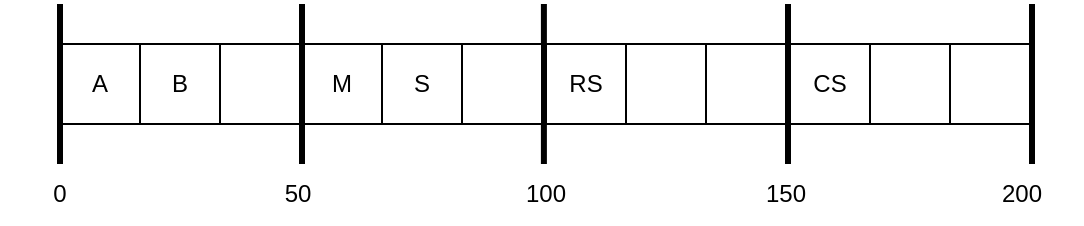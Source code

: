 <mxfile version="20.5.1" type="device"><diagram id="0-p9OxanNakZbNzmGNpJ" name="Page-1"><mxGraphModel dx="677" dy="341" grid="1" gridSize="10" guides="1" tooltips="1" connect="1" arrows="1" fold="1" page="1" pageScale="1" pageWidth="850" pageHeight="1100" math="0" shadow="0"><root><mxCell id="0"/><mxCell id="1" parent="0"/><mxCell id="i9zEavQtKPm1DdgbwSPk-1" value="S" style="rounded=0;whiteSpace=wrap;html=1;" parent="1" vertex="1"><mxGeometry x="358" y="320" width="40" height="40" as="geometry"/></mxCell><mxCell id="i9zEavQtKPm1DdgbwSPk-2" value="RS" style="rounded=0;whiteSpace=wrap;html=1;" parent="1" vertex="1"><mxGeometry x="440" y="320" width="40" height="40" as="geometry"/></mxCell><mxCell id="i9zEavQtKPm1DdgbwSPk-3" value="" style="rounded=0;whiteSpace=wrap;html=1;" parent="1" vertex="1"><mxGeometry x="480" y="320" width="40" height="40" as="geometry"/></mxCell><mxCell id="i9zEavQtKPm1DdgbwSPk-4" value="M" style="rounded=0;whiteSpace=wrap;html=1;" parent="1" vertex="1"><mxGeometry x="318" y="320" width="40" height="40" as="geometry"/></mxCell><mxCell id="i9zEavQtKPm1DdgbwSPk-5" value="B" style="rounded=0;whiteSpace=wrap;html=1;" parent="1" vertex="1"><mxGeometry x="237" y="320" width="40" height="40" as="geometry"/></mxCell><mxCell id="i9zEavQtKPm1DdgbwSPk-6" value="CS" style="rounded=0;whiteSpace=wrap;html=1;" parent="1" vertex="1"><mxGeometry x="562" y="320" width="40" height="40" as="geometry"/></mxCell><mxCell id="i9zEavQtKPm1DdgbwSPk-7" value="A" style="rounded=0;whiteSpace=wrap;html=1;" parent="1" vertex="1"><mxGeometry x="197" y="320" width="40" height="40" as="geometry"/></mxCell><mxCell id="i9zEavQtKPm1DdgbwSPk-8" value="" style="rounded=0;whiteSpace=wrap;html=1;" parent="1" vertex="1"><mxGeometry x="602" y="320" width="40" height="40" as="geometry"/></mxCell><mxCell id="i9zEavQtKPm1DdgbwSPk-9" value="" style="endArrow=none;html=1;rounded=0;strokeWidth=3;strokeColor=default;" parent="1" edge="1"><mxGeometry width="50" height="50" relative="1" as="geometry"><mxPoint x="318" y="300" as="sourcePoint"/><mxPoint x="318" y="380" as="targetPoint"/></mxGeometry></mxCell><mxCell id="i9zEavQtKPm1DdgbwSPk-13" value="50" style="text;html=1;strokeColor=none;fillColor=none;align=center;verticalAlign=middle;whiteSpace=wrap;rounded=0;" parent="1" vertex="1"><mxGeometry x="286" y="380" width="60" height="30" as="geometry"/></mxCell><mxCell id="i9zEavQtKPm1DdgbwSPk-10" value="" style="endArrow=none;html=1;rounded=0;strokeWidth=3;strokeColor=default;" parent="1" edge="1"><mxGeometry width="50" height="50" relative="1" as="geometry"><mxPoint x="438.95" y="300" as="sourcePoint"/><mxPoint x="438.95" y="380" as="targetPoint"/></mxGeometry></mxCell><mxCell id="i9zEavQtKPm1DdgbwSPk-11" value="" style="endArrow=none;html=1;rounded=0;strokeWidth=3;strokeColor=default;" parent="1" edge="1"><mxGeometry width="50" height="50" relative="1" as="geometry"><mxPoint x="561" y="300" as="sourcePoint"/><mxPoint x="561" y="380" as="targetPoint"/></mxGeometry></mxCell><mxCell id="i9zEavQtKPm1DdgbwSPk-14" value="100" style="text;html=1;strokeColor=none;fillColor=none;align=center;verticalAlign=middle;whiteSpace=wrap;rounded=0;" parent="1" vertex="1"><mxGeometry x="410" y="380" width="60" height="30" as="geometry"/></mxCell><mxCell id="i9zEavQtKPm1DdgbwSPk-15" value="150" style="text;html=1;strokeColor=none;fillColor=none;align=center;verticalAlign=middle;whiteSpace=wrap;rounded=0;" parent="1" vertex="1"><mxGeometry x="530" y="380" width="60" height="30" as="geometry"/></mxCell><mxCell id="i9zEavQtKPm1DdgbwSPk-16" value="200" style="text;html=1;strokeColor=none;fillColor=none;align=center;verticalAlign=middle;whiteSpace=wrap;rounded=0;" parent="1" vertex="1"><mxGeometry x="648" y="380" width="60" height="30" as="geometry"/></mxCell><mxCell id="i9zEavQtKPm1DdgbwSPk-18" value="" style="endArrow=none;html=1;rounded=0;strokeWidth=3;strokeColor=default;" parent="1" edge="1"><mxGeometry width="50" height="50" relative="1" as="geometry"><mxPoint x="197" y="300" as="sourcePoint"/><mxPoint x="197" y="380" as="targetPoint"/></mxGeometry></mxCell><mxCell id="i9zEavQtKPm1DdgbwSPk-17" value="" style="endArrow=none;html=1;rounded=0;strokeWidth=3;strokeColor=default;" parent="1" edge="1"><mxGeometry width="50" height="50" relative="1" as="geometry"><mxPoint x="683" y="300" as="sourcePoint"/><mxPoint x="683" y="380" as="targetPoint"/></mxGeometry></mxCell><mxCell id="i9zEavQtKPm1DdgbwSPk-20" value="" style="rounded=0;whiteSpace=wrap;html=1;" parent="1" vertex="1"><mxGeometry x="642" y="320" width="40" height="40" as="geometry"/></mxCell><mxCell id="i9zEavQtKPm1DdgbwSPk-19" value="0" style="text;html=1;strokeColor=none;fillColor=none;align=center;verticalAlign=middle;whiteSpace=wrap;rounded=0;" parent="1" vertex="1"><mxGeometry x="167" y="380" width="60" height="30" as="geometry"/></mxCell><mxCell id="i9zEavQtKPm1DdgbwSPk-22" value="" style="rounded=0;whiteSpace=wrap;html=1;" parent="1" vertex="1"><mxGeometry x="398" y="320" width="40" height="40" as="geometry"/></mxCell><mxCell id="i9zEavQtKPm1DdgbwSPk-21" value="" style="rounded=0;whiteSpace=wrap;html=1;" parent="1" vertex="1"><mxGeometry x="277" y="320" width="40" height="40" as="geometry"/></mxCell><mxCell id="i9zEavQtKPm1DdgbwSPk-23" value="" style="rounded=0;whiteSpace=wrap;html=1;" parent="1" vertex="1"><mxGeometry x="520" y="320" width="40" height="40" as="geometry"/></mxCell></root></mxGraphModel></diagram></mxfile>